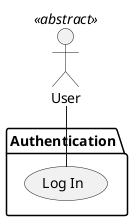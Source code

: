 @startuml Log In
actor :User: <<abstract>>
package "Authentication" {
  (Log In) as LogIn
}
User -- LogIn
@enduml

# Participating Actors

- User

# Preconditions

- The User is not authenticated

# Flow of Events

1. The User clicks a "Log In" button
2. The User enters their username and password
3. The User clicks a "Submit" button
4. The User is authenticated

# Alternative Flow of Events

3a. If the User's credentials are invalid, the system displays an error message. Return to step 2.
